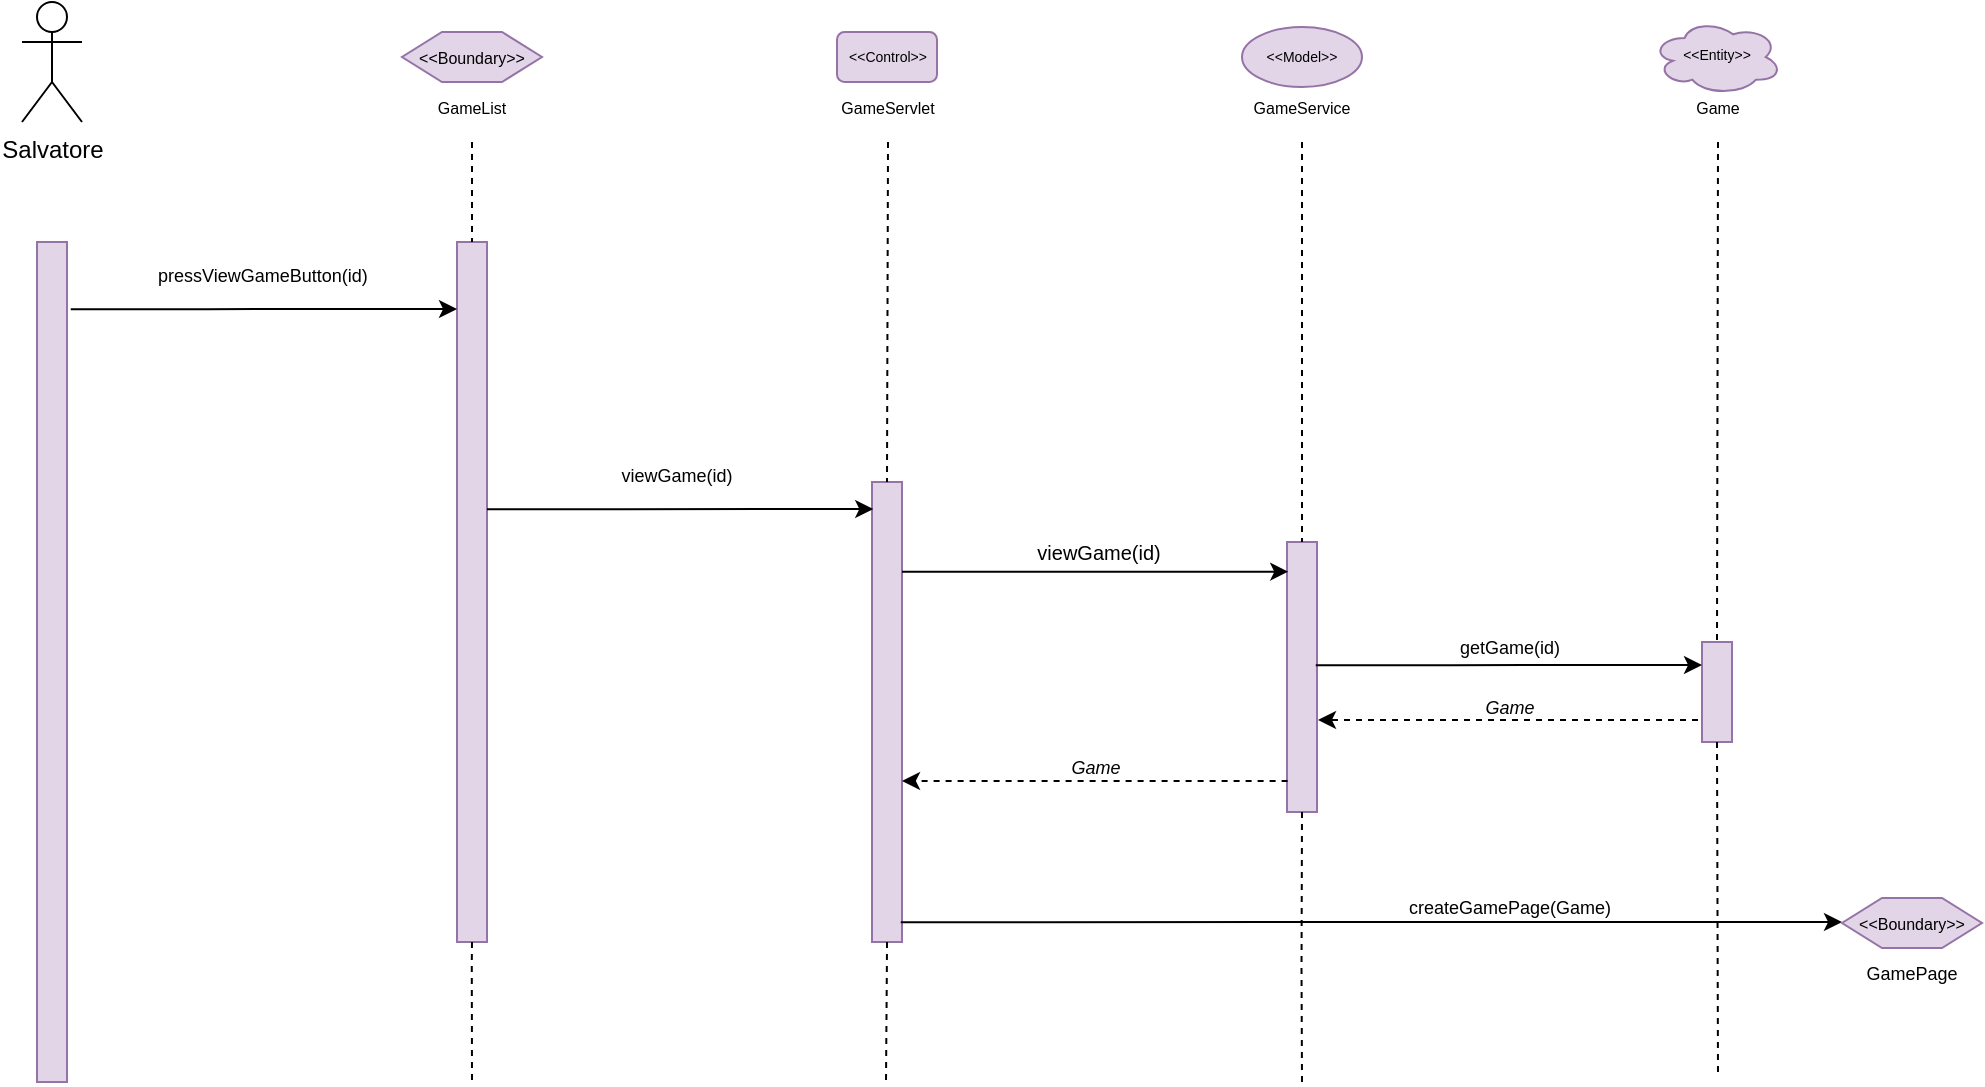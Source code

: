 <mxfile version="15.4.0" type="device"><diagram id="kgpKYQtTHZ0yAKxKKP6v" name="Page-1"><mxGraphModel dx="1404" dy="485" grid="1" gridSize="10" guides="1" tooltips="1" connect="1" arrows="1" fold="1" page="1" pageScale="1" pageWidth="850" pageHeight="1100" math="0" shadow="0"><root><mxCell id="0"/><mxCell id="1" parent="0"/><mxCell id="PJ2yMisoEHdEoxGiqara-11" value="Salvatore" style="shape=umlActor;verticalLabelPosition=bottom;verticalAlign=top;html=1;outlineConnect=0;" parent="1" vertex="1"><mxGeometry x="310" y="450" width="30" height="60" as="geometry"/></mxCell><mxCell id="PJ2yMisoEHdEoxGiqara-12" value="" style="rounded=0;whiteSpace=wrap;html=1;fillColor=#e1d5e7;strokeColor=#9673a6;" parent="1" vertex="1"><mxGeometry x="317.5" y="570" width="15" height="420" as="geometry"/></mxCell><mxCell id="PJ2yMisoEHdEoxGiqara-14" value="" style="rounded=0;whiteSpace=wrap;html=1;fillColor=#e1d5e7;strokeColor=#9673a6;" parent="1" vertex="1"><mxGeometry x="527.5" y="570" width="15" height="350" as="geometry"/></mxCell><mxCell id="PJ2yMisoEHdEoxGiqara-20" value="" style="endArrow=none;dashed=1;html=1;rounded=0;fontSize=8;entryX=0.5;entryY=0;entryDx=0;entryDy=0;exitX=0.5;exitY=1;exitDx=0;exitDy=0;" parent="1" target="PJ2yMisoEHdEoxGiqara-14" edge="1"><mxGeometry width="50" height="50" relative="1" as="geometry"><mxPoint x="535" y="520" as="sourcePoint"/><mxPoint x="557.5" y="580" as="targetPoint"/></mxGeometry></mxCell><mxCell id="PJ2yMisoEHdEoxGiqara-21" value="&amp;lt;&amp;lt;Boundary&amp;gt;&amp;gt;" style="shape=hexagon;perimeter=hexagonPerimeter2;whiteSpace=wrap;html=1;fixedSize=1;fontSize=8;fillColor=#e1d5e7;strokeColor=#9673a6;" parent="1" vertex="1"><mxGeometry x="500" y="465" width="70" height="25" as="geometry"/></mxCell><mxCell id="PJ2yMisoEHdEoxGiqara-22" value="&lt;div&gt;GameList&lt;/div&gt;" style="text;html=1;strokeColor=none;fillColor=none;align=center;verticalAlign=middle;whiteSpace=wrap;rounded=0;fontSize=8;" parent="1" vertex="1"><mxGeometry x="520" y="495" width="30" height="15" as="geometry"/></mxCell><mxCell id="PJ2yMisoEHdEoxGiqara-29" value="&amp;lt;&amp;lt;Control&amp;gt;&amp;gt;" style="rounded=1;whiteSpace=wrap;html=1;fontSize=7;fillColor=#e1d5e7;strokeColor=#9673a6;" parent="1" vertex="1"><mxGeometry x="717.5" y="465" width="50" height="25" as="geometry"/></mxCell><mxCell id="PJ2yMisoEHdEoxGiqara-30" value="GameServlet" style="text;html=1;strokeColor=none;fillColor=none;align=center;verticalAlign=middle;whiteSpace=wrap;rounded=0;fontSize=8;" parent="1" vertex="1"><mxGeometry x="727.5" y="495" width="30" height="15" as="geometry"/></mxCell><mxCell id="PJ2yMisoEHdEoxGiqara-46" value="" style="rounded=0;whiteSpace=wrap;html=1;fillColor=#e1d5e7;strokeColor=#9673a6;" parent="1" vertex="1"><mxGeometry x="735" y="690" width="15" height="230" as="geometry"/></mxCell><mxCell id="PJ2yMisoEHdEoxGiqara-47" value="" style="endArrow=none;dashed=1;html=1;rounded=0;fontSize=8;entryX=0.5;entryY=0;entryDx=0;entryDy=0;" parent="1" target="PJ2yMisoEHdEoxGiqara-46" edge="1"><mxGeometry width="50" height="50" relative="1" as="geometry"><mxPoint x="743" y="520" as="sourcePoint"/><mxPoint x="787.5" y="593.5" as="targetPoint"/></mxGeometry></mxCell><mxCell id="PJ2yMisoEHdEoxGiqara-49" value="&amp;lt;&amp;lt;Model&amp;gt;&amp;gt;" style="ellipse;whiteSpace=wrap;html=1;fontSize=7;fillColor=#e1d5e7;strokeColor=#9673a6;" parent="1" vertex="1"><mxGeometry x="920" y="462.5" width="60" height="30" as="geometry"/></mxCell><mxCell id="PJ2yMisoEHdEoxGiqara-53" value="" style="rounded=0;whiteSpace=wrap;html=1;fillColor=#e1d5e7;strokeColor=#9673a6;" parent="1" vertex="1"><mxGeometry x="942.5" y="720" width="15" height="135" as="geometry"/></mxCell><mxCell id="PJ2yMisoEHdEoxGiqara-54" value="" style="endArrow=none;dashed=1;html=1;rounded=0;fontSize=8;entryX=0.5;entryY=0;entryDx=0;entryDy=0;" parent="1" target="PJ2yMisoEHdEoxGiqara-53" edge="1"><mxGeometry width="50" height="50" relative="1" as="geometry"><mxPoint x="950" y="520" as="sourcePoint"/><mxPoint x="972.5" y="618.5" as="targetPoint"/></mxGeometry></mxCell><mxCell id="PJ2yMisoEHdEoxGiqara-55" value="GameService" style="text;html=1;strokeColor=none;fillColor=none;align=center;verticalAlign=middle;whiteSpace=wrap;rounded=0;fontSize=8;" parent="1" vertex="1"><mxGeometry x="935" y="495" width="30" height="15" as="geometry"/></mxCell><mxCell id="PJ2yMisoEHdEoxGiqara-64" value="&lt;font style=&quot;font-size: 9px&quot;&gt;getGame(id)&lt;/font&gt;" style="text;html=1;strokeColor=none;fillColor=none;align=center;verticalAlign=middle;whiteSpace=wrap;rounded=0;fontSize=9;" parent="1" vertex="1"><mxGeometry x="959.38" y="762.5" width="190" height="20" as="geometry"/></mxCell><mxCell id="PJ2yMisoEHdEoxGiqara-65" value="&amp;lt;&amp;lt;Entity&amp;gt;&amp;gt;" style="ellipse;shape=cloud;whiteSpace=wrap;html=1;fontSize=7;fillColor=#e1d5e7;strokeColor=#9673a6;" parent="1" vertex="1"><mxGeometry x="1125" y="458.59" width="65" height="37.82" as="geometry"/></mxCell><mxCell id="PJ2yMisoEHdEoxGiqara-66" value="" style="rounded=0;whiteSpace=wrap;html=1;fillColor=#e1d5e7;strokeColor=#9673a6;" parent="1" vertex="1"><mxGeometry x="1150" y="770" width="15" height="50" as="geometry"/></mxCell><mxCell id="PJ2yMisoEHdEoxGiqara-68" value="" style="endArrow=none;dashed=1;html=1;rounded=0;fontSize=8;entryX=0.5;entryY=0;entryDx=0;entryDy=0;" parent="1" target="PJ2yMisoEHdEoxGiqara-66" edge="1"><mxGeometry width="50" height="50" relative="1" as="geometry"><mxPoint x="1158" y="520" as="sourcePoint"/><mxPoint x="1084.66" y="711.25" as="targetPoint"/></mxGeometry></mxCell><mxCell id="PJ2yMisoEHdEoxGiqara-69" value="&lt;i&gt;Game&lt;/i&gt;" style="text;html=1;strokeColor=none;fillColor=none;align=center;verticalAlign=middle;whiteSpace=wrap;rounded=0;fontSize=9;" parent="1" vertex="1"><mxGeometry x="994.38" y="800" width="120" height="5" as="geometry"/></mxCell><mxCell id="PJ2yMisoEHdEoxGiqara-70" value="" style="endArrow=classic;html=1;rounded=0;dashed=1;fontSize=7;" parent="1" edge="1"><mxGeometry width="50" height="50" relative="1" as="geometry"><mxPoint x="1148" y="809" as="sourcePoint"/><mxPoint x="958" y="809" as="targetPoint"/></mxGeometry></mxCell><mxCell id="PJ2yMisoEHdEoxGiqara-74" value="" style="endArrow=none;dashed=1;html=1;rounded=0;fontSize=8;exitX=0.5;exitY=1;exitDx=0;exitDy=0;" parent="1" source="PJ2yMisoEHdEoxGiqara-66" edge="1"><mxGeometry width="50" height="50" relative="1" as="geometry"><mxPoint x="1084.99" y="926.25" as="sourcePoint"/><mxPoint x="1158" y="987" as="targetPoint"/></mxGeometry></mxCell><mxCell id="PJ2yMisoEHdEoxGiqara-75" value="" style="endArrow=none;dashed=1;html=1;rounded=0;fontSize=8;exitX=0.5;exitY=1;exitDx=0;exitDy=0;" parent="1" source="PJ2yMisoEHdEoxGiqara-53" edge="1"><mxGeometry width="50" height="50" relative="1" as="geometry"><mxPoint x="950.25" y="903.5" as="sourcePoint"/><mxPoint x="950" y="990" as="targetPoint"/><Array as="points"><mxPoint x="949.76" y="933.5"/></Array></mxGeometry></mxCell><mxCell id="PJ2yMisoEHdEoxGiqara-76" value="" style="endArrow=none;dashed=1;html=1;rounded=0;fontSize=8;exitX=0.5;exitY=1;exitDx=0;exitDy=0;" parent="1" source="PJ2yMisoEHdEoxGiqara-46" edge="1"><mxGeometry width="50" height="50" relative="1" as="geometry"><mxPoint x="742.94" y="900" as="sourcePoint"/><mxPoint x="742" y="990" as="targetPoint"/><Array as="points"><mxPoint x="742.45" y="930"/></Array></mxGeometry></mxCell><mxCell id="PJ2yMisoEHdEoxGiqara-83" value="" style="endArrow=none;dashed=1;html=1;rounded=0;fontSize=8;exitX=0.5;exitY=1;exitDx=0;exitDy=0;" parent="1" source="PJ2yMisoEHdEoxGiqara-14" edge="1"><mxGeometry width="50" height="50" relative="1" as="geometry"><mxPoint x="535.38" y="900" as="sourcePoint"/><mxPoint x="535" y="990" as="targetPoint"/><Array as="points"><mxPoint x="534.89" y="930"/></Array></mxGeometry></mxCell><mxCell id="PJ2yMisoEHdEoxGiqara-85" value="Game" style="text;html=1;strokeColor=none;fillColor=none;align=center;verticalAlign=middle;whiteSpace=wrap;rounded=0;fontSize=8;" parent="1" vertex="1"><mxGeometry x="1142.5" y="495" width="30" height="15" as="geometry"/></mxCell><mxCell id="PJ2yMisoEHdEoxGiqara-88" value="" style="endArrow=classic;html=1;rounded=0;exitX=1;exitY=0;exitDx=0;exitDy=0;entryX=-0.125;entryY=0.121;entryDx=0;entryDy=0;entryPerimeter=0;" parent="1" edge="1"><mxGeometry width="50" height="50" relative="1" as="geometry"><mxPoint x="542.5" y="703.57" as="sourcePoint"/><mxPoint x="735.625" y="703.5" as="targetPoint"/><Array as="points"><mxPoint x="590" y="703.57"/><mxPoint x="610" y="703.57"/></Array></mxGeometry></mxCell><mxCell id="PJ2yMisoEHdEoxGiqara-89" value="&lt;div style=&quot;font-size: 9px&quot;&gt;viewGame(id)&lt;/div&gt;" style="text;html=1;strokeColor=none;fillColor=none;align=center;verticalAlign=middle;whiteSpace=wrap;rounded=0;fontSize=9;" parent="1" vertex="1"><mxGeometry x="540" y="670" width="195" height="33.5" as="geometry"/></mxCell><mxCell id="PJ2yMisoEHdEoxGiqara-91" value="" style="endArrow=classic;html=1;rounded=0;exitX=1;exitY=0;exitDx=0;exitDy=0;entryX=-0.125;entryY=0.121;entryDx=0;entryDy=0;entryPerimeter=0;" parent="1" edge="1"><mxGeometry width="50" height="50" relative="1" as="geometry"><mxPoint x="334.38" y="603.57" as="sourcePoint"/><mxPoint x="527.505" y="603.5" as="targetPoint"/><Array as="points"><mxPoint x="381.88" y="603.57"/><mxPoint x="401.88" y="603.57"/></Array></mxGeometry></mxCell><mxCell id="PJ2yMisoEHdEoxGiqara-96" value="" style="endArrow=classic;html=1;rounded=0;exitX=1;exitY=0;exitDx=0;exitDy=0;entryX=-0.125;entryY=0.121;entryDx=0;entryDy=0;entryPerimeter=0;" parent="1" edge="1"><mxGeometry width="50" height="50" relative="1" as="geometry"><mxPoint x="750" y="734.93" as="sourcePoint"/><mxPoint x="943.125" y="734.86" as="targetPoint"/><Array as="points"><mxPoint x="797.5" y="734.93"/><mxPoint x="817.5" y="734.93"/></Array></mxGeometry></mxCell><mxCell id="PJ2yMisoEHdEoxGiqara-97" value="&lt;div style=&quot;font-size: 9px&quot;&gt;pressViewGameButton(id)&lt;/div&gt;" style="text;html=1;strokeColor=none;fillColor=none;align=center;verticalAlign=middle;whiteSpace=wrap;rounded=0;fontSize=9;" parent="1" vertex="1"><mxGeometry x="332.5" y="570" width="195" height="33.5" as="geometry"/></mxCell><mxCell id="PJ2yMisoEHdEoxGiqara-106" value="viewGame(id)" style="text;html=1;strokeColor=none;fillColor=none;align=center;verticalAlign=middle;whiteSpace=wrap;rounded=0;fontSize=10;" parent="1" vertex="1"><mxGeometry x="752.25" y="720" width="192.5" height="10" as="geometry"/></mxCell><mxCell id="PJ2yMisoEHdEoxGiqara-109" value="" style="endArrow=classic;html=1;rounded=0;exitX=1;exitY=0;exitDx=0;exitDy=0;entryX=-0.125;entryY=0.121;entryDx=0;entryDy=0;entryPerimeter=0;" parent="1" edge="1"><mxGeometry width="50" height="50" relative="1" as="geometry"><mxPoint x="956.88" y="781.57" as="sourcePoint"/><mxPoint x="1150.005" y="781.5" as="targetPoint"/><Array as="points"><mxPoint x="1004.38" y="781.57"/><mxPoint x="1024.38" y="781.57"/></Array></mxGeometry></mxCell><mxCell id="DD128YCEQmfZPSv8EQbT-1" value="" style="endArrow=classic;html=1;rounded=0;exitX=1;exitY=0;exitDx=0;exitDy=0;" parent="1" edge="1"><mxGeometry width="50" height="50" relative="1" as="geometry"><mxPoint x="749.38" y="910.07" as="sourcePoint"/><mxPoint x="1220" y="910" as="targetPoint"/><Array as="points"><mxPoint x="796.88" y="910.07"/><mxPoint x="816.88" y="910.07"/></Array></mxGeometry></mxCell><mxCell id="DD128YCEQmfZPSv8EQbT-4" value="createGamePage(Game)" style="text;html=1;strokeColor=none;fillColor=none;align=center;verticalAlign=middle;whiteSpace=wrap;rounded=0;fontSize=9;" parent="1" vertex="1"><mxGeometry x="984.38" y="900" width="140" height="5" as="geometry"/></mxCell><mxCell id="DD128YCEQmfZPSv8EQbT-9" value="&lt;i&gt;Game&lt;/i&gt;" style="text;html=1;strokeColor=none;fillColor=none;align=center;verticalAlign=middle;whiteSpace=wrap;rounded=0;fontSize=9;" parent="1" vertex="1"><mxGeometry x="787.18" y="830" width="120" height="5" as="geometry"/></mxCell><mxCell id="DD128YCEQmfZPSv8EQbT-10" value="" style="endArrow=classic;html=1;rounded=0;dashed=1;fontSize=7;entryX=0.98;entryY=0.724;entryDx=0;entryDy=0;entryPerimeter=0;exitX=0;exitY=0.425;exitDx=0;exitDy=0;exitPerimeter=0;" parent="1" edge="1"><mxGeometry width="50" height="50" relative="1" as="geometry"><mxPoint x="942.8" y="839.5" as="sourcePoint"/><mxPoint x="750" y="839.46" as="targetPoint"/></mxGeometry></mxCell><mxCell id="DD128YCEQmfZPSv8EQbT-11" value="&amp;lt;&amp;lt;Boundary&amp;gt;&amp;gt;" style="shape=hexagon;perimeter=hexagonPerimeter2;whiteSpace=wrap;html=1;fixedSize=1;fontSize=8;fillColor=#e1d5e7;strokeColor=#9673a6;" parent="1" vertex="1"><mxGeometry x="1220" y="898" width="70" height="25" as="geometry"/></mxCell><mxCell id="DD128YCEQmfZPSv8EQbT-12" value="&lt;font style=&quot;font-size: 9px&quot;&gt;GamePage&lt;/font&gt;" style="text;html=1;strokeColor=none;fillColor=none;align=center;verticalAlign=middle;whiteSpace=wrap;rounded=0;" parent="1" vertex="1"><mxGeometry x="1225" y="920" width="60" height="30" as="geometry"/></mxCell></root></mxGraphModel></diagram></mxfile>